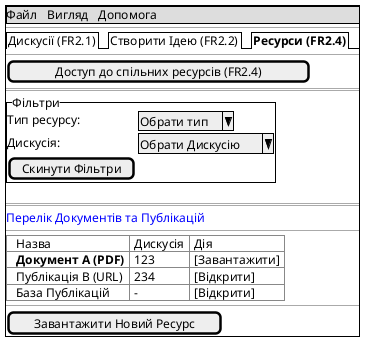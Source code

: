 @startuml
salt
{+
    {* Файл | Вигляд | Допомога }
    --
    {/ <color:black>Дискусії (FR2.1)</color> | <color:black>Створити Ідею (FR2.2)</color> | <b>Ресурси (FR2.4) }
    --
    [ Доступ до спільних ресурсів (FR2.4) ]
    ==
    {^"Фільтри"
    Тип ресурсу: | ^Обрати тип^
    Дискусія: | ^Обрати Дискусію^
    [Скинути Фільтри]
    }
    ==
    <color:blue>Перелік Документів та Публікацій</color>
    --
    {T#
    +Назва | Дискусія | Дія
    + <b>Документ А (PDF)</b> | 123 | [Завантажити]
    + Публікація В (URL) | 234 | [Відкрити]
    + База Публікацій | - | [Відкрити]
    }
    --
    [ Завантажити Новий Ресурс ]
}
@enduml
